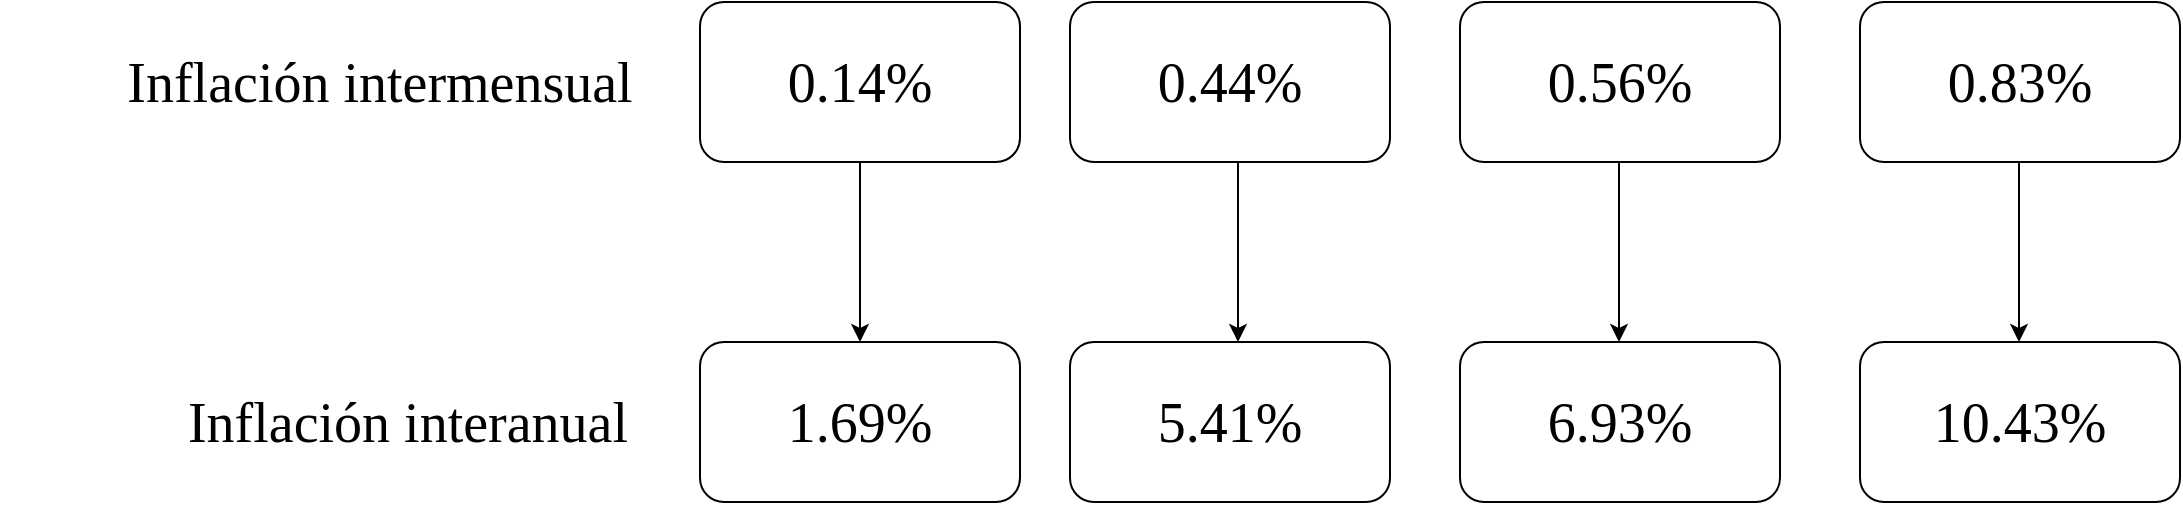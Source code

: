 <mxfile version="20.2.4" type="device"><diagram id="tmGZMJssLeMRDM1JMRPJ" name="Página-1"><mxGraphModel dx="2591" dy="786" grid="1" gridSize="10" guides="1" tooltips="1" connect="1" arrows="1" fold="1" page="1" pageScale="1" pageWidth="1169" pageHeight="1654" math="0" shadow="0"><root><mxCell id="0"/><mxCell id="1" parent="0"/><mxCell id="WDCYCTCKM4kZZixsoIO6-1" value="" style="rounded=1;whiteSpace=wrap;html=1;" vertex="1" parent="1"><mxGeometry x="320" y="170" width="160" height="80" as="geometry"/></mxCell><mxCell id="WDCYCTCKM4kZZixsoIO6-5" value="" style="rounded=1;whiteSpace=wrap;html=1;" vertex="1" parent="1"><mxGeometry x="505" y="170" width="160" height="80" as="geometry"/></mxCell><mxCell id="WDCYCTCKM4kZZixsoIO6-6" value="" style="rounded=1;whiteSpace=wrap;html=1;" vertex="1" parent="1"><mxGeometry x="700" y="170" width="160" height="80" as="geometry"/></mxCell><mxCell id="WDCYCTCKM4kZZixsoIO6-7" value="" style="rounded=1;whiteSpace=wrap;html=1;" vertex="1" parent="1"><mxGeometry x="900" y="170" width="160" height="80" as="geometry"/></mxCell><mxCell id="WDCYCTCKM4kZZixsoIO6-8" value="&lt;font face=&quot;Times New Roman&quot; style=&quot;font-size: 28px;&quot;&gt;0.14%&lt;/font&gt;" style="text;html=1;strokeColor=none;fillColor=none;align=center;verticalAlign=middle;whiteSpace=wrap;rounded=0;" vertex="1" parent="1"><mxGeometry x="350" y="185" width="100" height="50" as="geometry"/></mxCell><mxCell id="WDCYCTCKM4kZZixsoIO6-9" value="&lt;font face=&quot;Times New Roman&quot; style=&quot;font-size: 28px;&quot;&gt;0.44%&lt;/font&gt;" style="text;html=1;strokeColor=none;fillColor=none;align=center;verticalAlign=middle;whiteSpace=wrap;rounded=0;" vertex="1" parent="1"><mxGeometry x="535" y="185" width="100" height="50" as="geometry"/></mxCell><mxCell id="WDCYCTCKM4kZZixsoIO6-10" value="&lt;font face=&quot;Times New Roman&quot; style=&quot;font-size: 28px;&quot;&gt;0.56%&lt;/font&gt;" style="text;html=1;strokeColor=none;fillColor=none;align=center;verticalAlign=middle;whiteSpace=wrap;rounded=0;" vertex="1" parent="1"><mxGeometry x="730" y="185" width="100" height="50" as="geometry"/></mxCell><mxCell id="WDCYCTCKM4kZZixsoIO6-11" value="&lt;font face=&quot;Times New Roman&quot; style=&quot;font-size: 28px;&quot;&gt;0.83%&lt;/font&gt;" style="text;html=1;strokeColor=none;fillColor=none;align=center;verticalAlign=middle;whiteSpace=wrap;rounded=0;" vertex="1" parent="1"><mxGeometry x="930" y="185" width="100" height="50" as="geometry"/></mxCell><mxCell id="WDCYCTCKM4kZZixsoIO6-12" value="" style="rounded=1;whiteSpace=wrap;html=1;" vertex="1" parent="1"><mxGeometry x="320" y="340" width="160" height="80" as="geometry"/></mxCell><mxCell id="WDCYCTCKM4kZZixsoIO6-13" value="" style="rounded=1;whiteSpace=wrap;html=1;" vertex="1" parent="1"><mxGeometry x="505" y="340" width="160" height="80" as="geometry"/></mxCell><mxCell id="WDCYCTCKM4kZZixsoIO6-14" value="" style="rounded=1;whiteSpace=wrap;html=1;" vertex="1" parent="1"><mxGeometry x="700" y="340" width="160" height="80" as="geometry"/></mxCell><mxCell id="WDCYCTCKM4kZZixsoIO6-15" value="" style="rounded=1;whiteSpace=wrap;html=1;" vertex="1" parent="1"><mxGeometry x="900" y="340" width="160" height="80" as="geometry"/></mxCell><mxCell id="WDCYCTCKM4kZZixsoIO6-16" value="&lt;font face=&quot;Times New Roman&quot; style=&quot;font-size: 28px;&quot;&gt;1.69%&lt;/font&gt;" style="text;html=1;strokeColor=none;fillColor=none;align=center;verticalAlign=middle;whiteSpace=wrap;rounded=0;" vertex="1" parent="1"><mxGeometry x="350" y="355" width="100" height="50" as="geometry"/></mxCell><mxCell id="WDCYCTCKM4kZZixsoIO6-17" value="&lt;font face=&quot;Times New Roman&quot; style=&quot;font-size: 28px;&quot;&gt;5.41%&lt;/font&gt;" style="text;html=1;strokeColor=none;fillColor=none;align=center;verticalAlign=middle;whiteSpace=wrap;rounded=0;" vertex="1" parent="1"><mxGeometry x="535" y="355" width="100" height="50" as="geometry"/></mxCell><mxCell id="WDCYCTCKM4kZZixsoIO6-18" value="&lt;font face=&quot;Times New Roman&quot; style=&quot;font-size: 28px;&quot;&gt;6.93%&lt;/font&gt;" style="text;html=1;strokeColor=none;fillColor=none;align=center;verticalAlign=middle;whiteSpace=wrap;rounded=0;" vertex="1" parent="1"><mxGeometry x="730" y="355" width="100" height="50" as="geometry"/></mxCell><mxCell id="WDCYCTCKM4kZZixsoIO6-19" value="&lt;font face=&quot;Times New Roman&quot; style=&quot;font-size: 28px;&quot;&gt;10.43%&lt;/font&gt;" style="text;html=1;strokeColor=none;fillColor=none;align=center;verticalAlign=middle;whiteSpace=wrap;rounded=0;" vertex="1" parent="1"><mxGeometry x="930" y="355" width="100" height="50" as="geometry"/></mxCell><mxCell id="WDCYCTCKM4kZZixsoIO6-20" value="" style="endArrow=classic;html=1;rounded=0;fontFamily=Times New Roman;fontSize=28;entryX=0.5;entryY=0;entryDx=0;entryDy=0;" edge="1" parent="1" target="WDCYCTCKM4kZZixsoIO6-12"><mxGeometry width="50" height="50" relative="1" as="geometry"><mxPoint x="400" y="250" as="sourcePoint"/><mxPoint x="400" y="330" as="targetPoint"/></mxGeometry></mxCell><mxCell id="WDCYCTCKM4kZZixsoIO6-21" value="" style="endArrow=classic;html=1;rounded=0;fontFamily=Times New Roman;fontSize=28;entryX=0.5;entryY=0;entryDx=0;entryDy=0;" edge="1" parent="1"><mxGeometry width="50" height="50" relative="1" as="geometry"><mxPoint x="589" y="250" as="sourcePoint"/><mxPoint x="589" y="340" as="targetPoint"/></mxGeometry></mxCell><mxCell id="WDCYCTCKM4kZZixsoIO6-22" value="" style="endArrow=classic;html=1;rounded=0;fontFamily=Times New Roman;fontSize=28;entryX=0.5;entryY=0;entryDx=0;entryDy=0;" edge="1" parent="1"><mxGeometry width="50" height="50" relative="1" as="geometry"><mxPoint x="779.5" y="250" as="sourcePoint"/><mxPoint x="779.5" y="340" as="targetPoint"/></mxGeometry></mxCell><mxCell id="WDCYCTCKM4kZZixsoIO6-23" value="" style="endArrow=classic;html=1;rounded=0;fontFamily=Times New Roman;fontSize=28;entryX=0.5;entryY=0;entryDx=0;entryDy=0;" edge="1" parent="1"><mxGeometry width="50" height="50" relative="1" as="geometry"><mxPoint x="979.5" y="250" as="sourcePoint"/><mxPoint x="979.5" y="340" as="targetPoint"/></mxGeometry></mxCell><mxCell id="WDCYCTCKM4kZZixsoIO6-24" value="&lt;font face=&quot;Times New Roman&quot;&gt;&lt;span style=&quot;font-size: 28px;&quot;&gt;Inflación intermensual&lt;/span&gt;&lt;/font&gt;" style="text;html=1;strokeColor=none;fillColor=none;align=center;verticalAlign=middle;whiteSpace=wrap;rounded=0;" vertex="1" parent="1"><mxGeometry x="-30" y="185" width="380" height="50" as="geometry"/></mxCell><mxCell id="WDCYCTCKM4kZZixsoIO6-25" value="&lt;font face=&quot;Times New Roman&quot;&gt;&lt;span style=&quot;font-size: 28px;&quot;&gt;Inflación interanual&lt;/span&gt;&lt;/font&gt;" style="text;html=1;strokeColor=none;fillColor=none;align=center;verticalAlign=middle;whiteSpace=wrap;rounded=0;" vertex="1" parent="1"><mxGeometry x="-16" y="355" width="380" height="50" as="geometry"/></mxCell></root></mxGraphModel></diagram></mxfile>